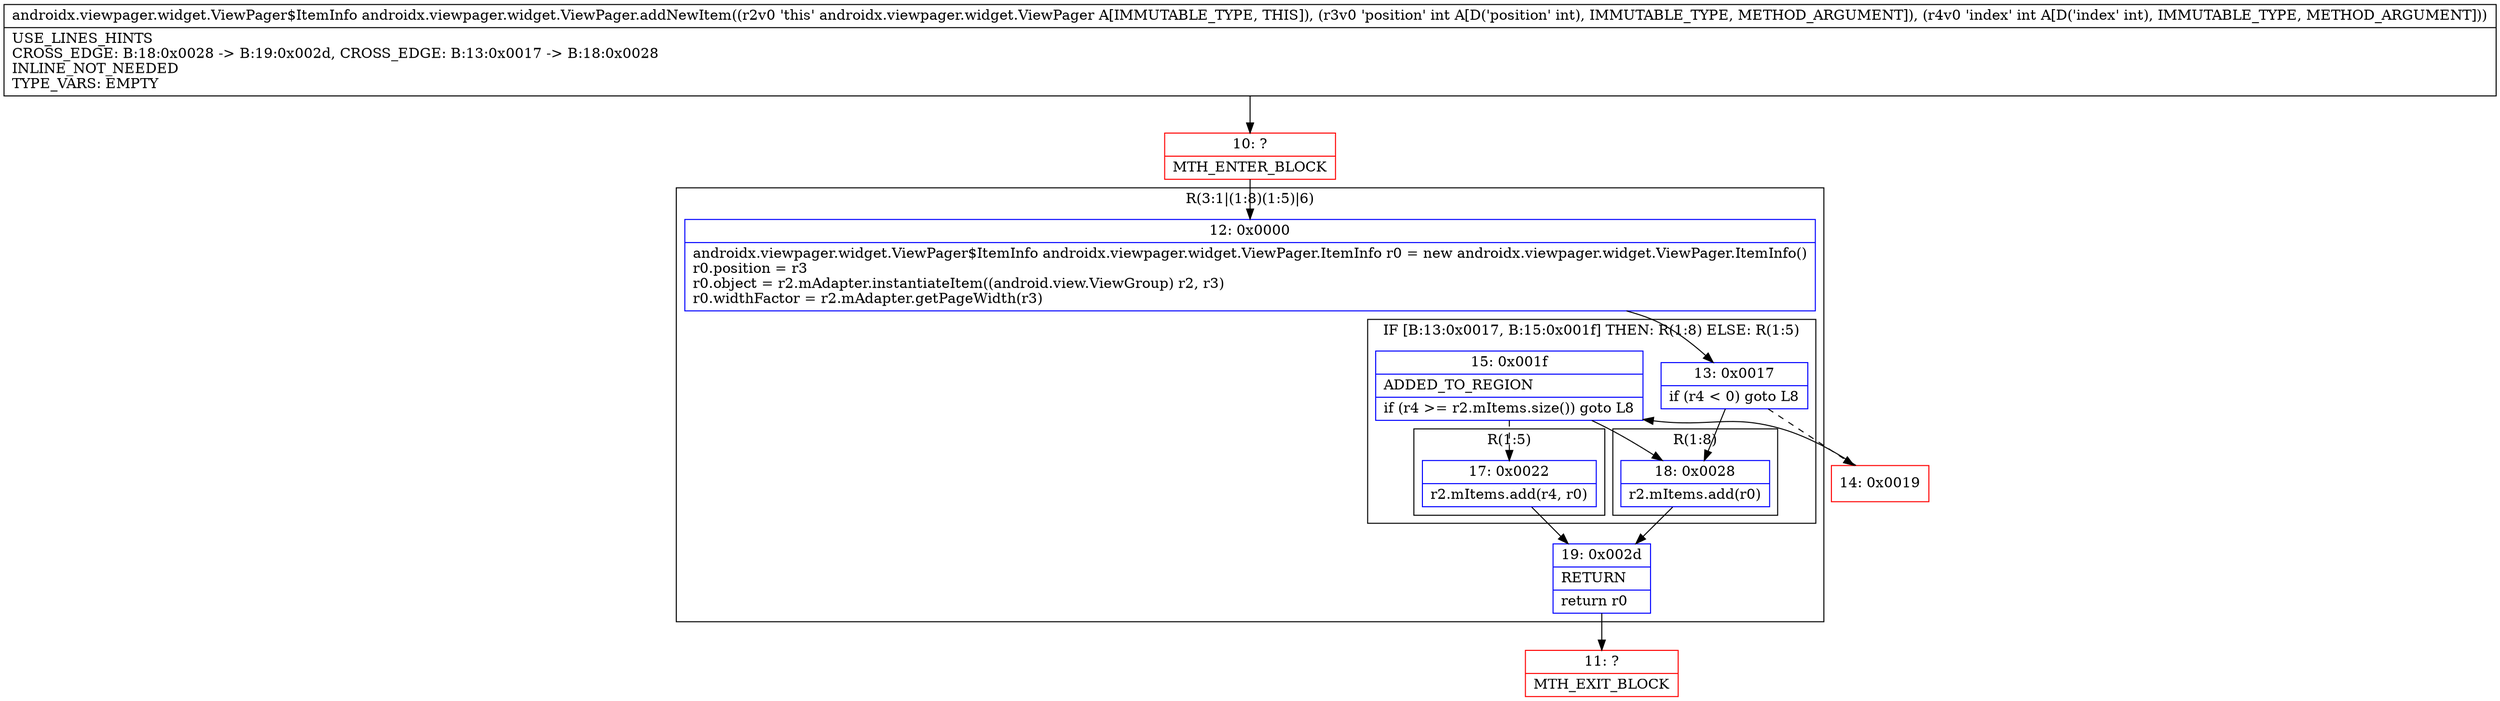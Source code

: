 digraph "CFG forandroidx.viewpager.widget.ViewPager.addNewItem(II)Landroidx\/viewpager\/widget\/ViewPager$ItemInfo;" {
subgraph cluster_Region_1656107975 {
label = "R(3:1|(1:8)(1:5)|6)";
node [shape=record,color=blue];
Node_12 [shape=record,label="{12\:\ 0x0000|androidx.viewpager.widget.ViewPager$ItemInfo androidx.viewpager.widget.ViewPager.ItemInfo r0 = new androidx.viewpager.widget.ViewPager.ItemInfo()\lr0.position = r3\lr0.object = r2.mAdapter.instantiateItem((android.view.ViewGroup) r2, r3)\lr0.widthFactor = r2.mAdapter.getPageWidth(r3)\l}"];
subgraph cluster_IfRegion_1745727079 {
label = "IF [B:13:0x0017, B:15:0x001f] THEN: R(1:8) ELSE: R(1:5)";
node [shape=record,color=blue];
Node_13 [shape=record,label="{13\:\ 0x0017|if (r4 \< 0) goto L8\l}"];
Node_15 [shape=record,label="{15\:\ 0x001f|ADDED_TO_REGION\l|if (r4 \>= r2.mItems.size()) goto L8\l}"];
subgraph cluster_Region_2027080705 {
label = "R(1:8)";
node [shape=record,color=blue];
Node_18 [shape=record,label="{18\:\ 0x0028|r2.mItems.add(r0)\l}"];
}
subgraph cluster_Region_1339717997 {
label = "R(1:5)";
node [shape=record,color=blue];
Node_17 [shape=record,label="{17\:\ 0x0022|r2.mItems.add(r4, r0)\l}"];
}
}
Node_19 [shape=record,label="{19\:\ 0x002d|RETURN\l|return r0\l}"];
}
Node_10 [shape=record,color=red,label="{10\:\ ?|MTH_ENTER_BLOCK\l}"];
Node_14 [shape=record,color=red,label="{14\:\ 0x0019}"];
Node_11 [shape=record,color=red,label="{11\:\ ?|MTH_EXIT_BLOCK\l}"];
MethodNode[shape=record,label="{androidx.viewpager.widget.ViewPager$ItemInfo androidx.viewpager.widget.ViewPager.addNewItem((r2v0 'this' androidx.viewpager.widget.ViewPager A[IMMUTABLE_TYPE, THIS]), (r3v0 'position' int A[D('position' int), IMMUTABLE_TYPE, METHOD_ARGUMENT]), (r4v0 'index' int A[D('index' int), IMMUTABLE_TYPE, METHOD_ARGUMENT]))  | USE_LINES_HINTS\lCROSS_EDGE: B:18:0x0028 \-\> B:19:0x002d, CROSS_EDGE: B:13:0x0017 \-\> B:18:0x0028\lINLINE_NOT_NEEDED\lTYPE_VARS: EMPTY\l}"];
MethodNode -> Node_10;Node_12 -> Node_13;
Node_13 -> Node_14[style=dashed];
Node_13 -> Node_18;
Node_15 -> Node_17[style=dashed];
Node_15 -> Node_18;
Node_18 -> Node_19;
Node_17 -> Node_19;
Node_19 -> Node_11;
Node_10 -> Node_12;
Node_14 -> Node_15;
}

